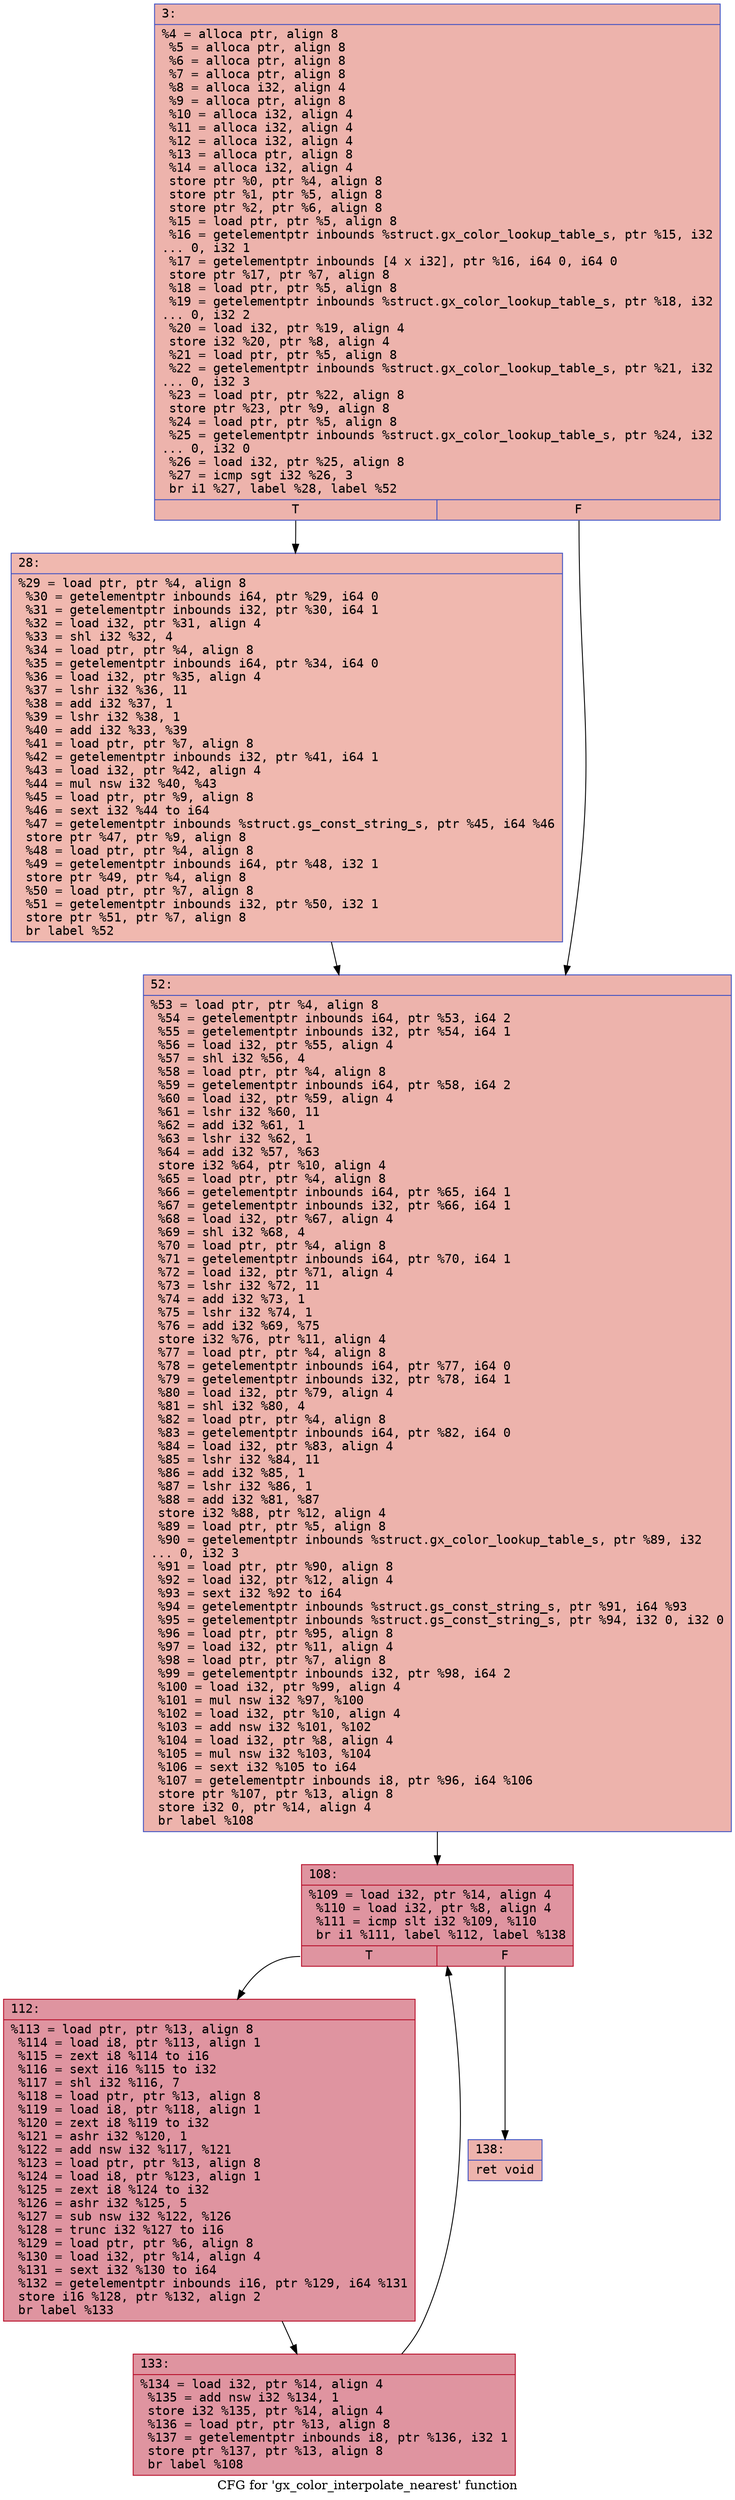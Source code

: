 digraph "CFG for 'gx_color_interpolate_nearest' function" {
	label="CFG for 'gx_color_interpolate_nearest' function";

	Node0x600001049e50 [shape=record,color="#3d50c3ff", style=filled, fillcolor="#d6524470" fontname="Courier",label="{3:\l|  %4 = alloca ptr, align 8\l  %5 = alloca ptr, align 8\l  %6 = alloca ptr, align 8\l  %7 = alloca ptr, align 8\l  %8 = alloca i32, align 4\l  %9 = alloca ptr, align 8\l  %10 = alloca i32, align 4\l  %11 = alloca i32, align 4\l  %12 = alloca i32, align 4\l  %13 = alloca ptr, align 8\l  %14 = alloca i32, align 4\l  store ptr %0, ptr %4, align 8\l  store ptr %1, ptr %5, align 8\l  store ptr %2, ptr %6, align 8\l  %15 = load ptr, ptr %5, align 8\l  %16 = getelementptr inbounds %struct.gx_color_lookup_table_s, ptr %15, i32\l... 0, i32 1\l  %17 = getelementptr inbounds [4 x i32], ptr %16, i64 0, i64 0\l  store ptr %17, ptr %7, align 8\l  %18 = load ptr, ptr %5, align 8\l  %19 = getelementptr inbounds %struct.gx_color_lookup_table_s, ptr %18, i32\l... 0, i32 2\l  %20 = load i32, ptr %19, align 4\l  store i32 %20, ptr %8, align 4\l  %21 = load ptr, ptr %5, align 8\l  %22 = getelementptr inbounds %struct.gx_color_lookup_table_s, ptr %21, i32\l... 0, i32 3\l  %23 = load ptr, ptr %22, align 8\l  store ptr %23, ptr %9, align 8\l  %24 = load ptr, ptr %5, align 8\l  %25 = getelementptr inbounds %struct.gx_color_lookup_table_s, ptr %24, i32\l... 0, i32 0\l  %26 = load i32, ptr %25, align 8\l  %27 = icmp sgt i32 %26, 3\l  br i1 %27, label %28, label %52\l|{<s0>T|<s1>F}}"];
	Node0x600001049e50:s0 -> Node0x600001049ef0[tooltip="3 -> 28\nProbability 50.00%" ];
	Node0x600001049e50:s1 -> Node0x600001049f40[tooltip="3 -> 52\nProbability 50.00%" ];
	Node0x600001049ef0 [shape=record,color="#3d50c3ff", style=filled, fillcolor="#dc5d4a70" fontname="Courier",label="{28:\l|  %29 = load ptr, ptr %4, align 8\l  %30 = getelementptr inbounds i64, ptr %29, i64 0\l  %31 = getelementptr inbounds i32, ptr %30, i64 1\l  %32 = load i32, ptr %31, align 4\l  %33 = shl i32 %32, 4\l  %34 = load ptr, ptr %4, align 8\l  %35 = getelementptr inbounds i64, ptr %34, i64 0\l  %36 = load i32, ptr %35, align 4\l  %37 = lshr i32 %36, 11\l  %38 = add i32 %37, 1\l  %39 = lshr i32 %38, 1\l  %40 = add i32 %33, %39\l  %41 = load ptr, ptr %7, align 8\l  %42 = getelementptr inbounds i32, ptr %41, i64 1\l  %43 = load i32, ptr %42, align 4\l  %44 = mul nsw i32 %40, %43\l  %45 = load ptr, ptr %9, align 8\l  %46 = sext i32 %44 to i64\l  %47 = getelementptr inbounds %struct.gs_const_string_s, ptr %45, i64 %46\l  store ptr %47, ptr %9, align 8\l  %48 = load ptr, ptr %4, align 8\l  %49 = getelementptr inbounds i64, ptr %48, i32 1\l  store ptr %49, ptr %4, align 8\l  %50 = load ptr, ptr %7, align 8\l  %51 = getelementptr inbounds i32, ptr %50, i32 1\l  store ptr %51, ptr %7, align 8\l  br label %52\l}"];
	Node0x600001049ef0 -> Node0x600001049f40[tooltip="28 -> 52\nProbability 100.00%" ];
	Node0x600001049f40 [shape=record,color="#3d50c3ff", style=filled, fillcolor="#d6524470" fontname="Courier",label="{52:\l|  %53 = load ptr, ptr %4, align 8\l  %54 = getelementptr inbounds i64, ptr %53, i64 2\l  %55 = getelementptr inbounds i32, ptr %54, i64 1\l  %56 = load i32, ptr %55, align 4\l  %57 = shl i32 %56, 4\l  %58 = load ptr, ptr %4, align 8\l  %59 = getelementptr inbounds i64, ptr %58, i64 2\l  %60 = load i32, ptr %59, align 4\l  %61 = lshr i32 %60, 11\l  %62 = add i32 %61, 1\l  %63 = lshr i32 %62, 1\l  %64 = add i32 %57, %63\l  store i32 %64, ptr %10, align 4\l  %65 = load ptr, ptr %4, align 8\l  %66 = getelementptr inbounds i64, ptr %65, i64 1\l  %67 = getelementptr inbounds i32, ptr %66, i64 1\l  %68 = load i32, ptr %67, align 4\l  %69 = shl i32 %68, 4\l  %70 = load ptr, ptr %4, align 8\l  %71 = getelementptr inbounds i64, ptr %70, i64 1\l  %72 = load i32, ptr %71, align 4\l  %73 = lshr i32 %72, 11\l  %74 = add i32 %73, 1\l  %75 = lshr i32 %74, 1\l  %76 = add i32 %69, %75\l  store i32 %76, ptr %11, align 4\l  %77 = load ptr, ptr %4, align 8\l  %78 = getelementptr inbounds i64, ptr %77, i64 0\l  %79 = getelementptr inbounds i32, ptr %78, i64 1\l  %80 = load i32, ptr %79, align 4\l  %81 = shl i32 %80, 4\l  %82 = load ptr, ptr %4, align 8\l  %83 = getelementptr inbounds i64, ptr %82, i64 0\l  %84 = load i32, ptr %83, align 4\l  %85 = lshr i32 %84, 11\l  %86 = add i32 %85, 1\l  %87 = lshr i32 %86, 1\l  %88 = add i32 %81, %87\l  store i32 %88, ptr %12, align 4\l  %89 = load ptr, ptr %5, align 8\l  %90 = getelementptr inbounds %struct.gx_color_lookup_table_s, ptr %89, i32\l... 0, i32 3\l  %91 = load ptr, ptr %90, align 8\l  %92 = load i32, ptr %12, align 4\l  %93 = sext i32 %92 to i64\l  %94 = getelementptr inbounds %struct.gs_const_string_s, ptr %91, i64 %93\l  %95 = getelementptr inbounds %struct.gs_const_string_s, ptr %94, i32 0, i32 0\l  %96 = load ptr, ptr %95, align 8\l  %97 = load i32, ptr %11, align 4\l  %98 = load ptr, ptr %7, align 8\l  %99 = getelementptr inbounds i32, ptr %98, i64 2\l  %100 = load i32, ptr %99, align 4\l  %101 = mul nsw i32 %97, %100\l  %102 = load i32, ptr %10, align 4\l  %103 = add nsw i32 %101, %102\l  %104 = load i32, ptr %8, align 4\l  %105 = mul nsw i32 %103, %104\l  %106 = sext i32 %105 to i64\l  %107 = getelementptr inbounds i8, ptr %96, i64 %106\l  store ptr %107, ptr %13, align 8\l  store i32 0, ptr %14, align 4\l  br label %108\l}"];
	Node0x600001049f40 -> Node0x600001049f90[tooltip="52 -> 108\nProbability 100.00%" ];
	Node0x600001049f90 [shape=record,color="#b70d28ff", style=filled, fillcolor="#b70d2870" fontname="Courier",label="{108:\l|  %109 = load i32, ptr %14, align 4\l  %110 = load i32, ptr %8, align 4\l  %111 = icmp slt i32 %109, %110\l  br i1 %111, label %112, label %138\l|{<s0>T|<s1>F}}"];
	Node0x600001049f90:s0 -> Node0x600001049fe0[tooltip="108 -> 112\nProbability 96.88%" ];
	Node0x600001049f90:s1 -> Node0x60000104a080[tooltip="108 -> 138\nProbability 3.12%" ];
	Node0x600001049fe0 [shape=record,color="#b70d28ff", style=filled, fillcolor="#b70d2870" fontname="Courier",label="{112:\l|  %113 = load ptr, ptr %13, align 8\l  %114 = load i8, ptr %113, align 1\l  %115 = zext i8 %114 to i16\l  %116 = sext i16 %115 to i32\l  %117 = shl i32 %116, 7\l  %118 = load ptr, ptr %13, align 8\l  %119 = load i8, ptr %118, align 1\l  %120 = zext i8 %119 to i32\l  %121 = ashr i32 %120, 1\l  %122 = add nsw i32 %117, %121\l  %123 = load ptr, ptr %13, align 8\l  %124 = load i8, ptr %123, align 1\l  %125 = zext i8 %124 to i32\l  %126 = ashr i32 %125, 5\l  %127 = sub nsw i32 %122, %126\l  %128 = trunc i32 %127 to i16\l  %129 = load ptr, ptr %6, align 8\l  %130 = load i32, ptr %14, align 4\l  %131 = sext i32 %130 to i64\l  %132 = getelementptr inbounds i16, ptr %129, i64 %131\l  store i16 %128, ptr %132, align 2\l  br label %133\l}"];
	Node0x600001049fe0 -> Node0x60000104a030[tooltip="112 -> 133\nProbability 100.00%" ];
	Node0x60000104a030 [shape=record,color="#b70d28ff", style=filled, fillcolor="#b70d2870" fontname="Courier",label="{133:\l|  %134 = load i32, ptr %14, align 4\l  %135 = add nsw i32 %134, 1\l  store i32 %135, ptr %14, align 4\l  %136 = load ptr, ptr %13, align 8\l  %137 = getelementptr inbounds i8, ptr %136, i32 1\l  store ptr %137, ptr %13, align 8\l  br label %108\l}"];
	Node0x60000104a030 -> Node0x600001049f90[tooltip="133 -> 108\nProbability 100.00%" ];
	Node0x60000104a080 [shape=record,color="#3d50c3ff", style=filled, fillcolor="#d6524470" fontname="Courier",label="{138:\l|  ret void\l}"];
}
